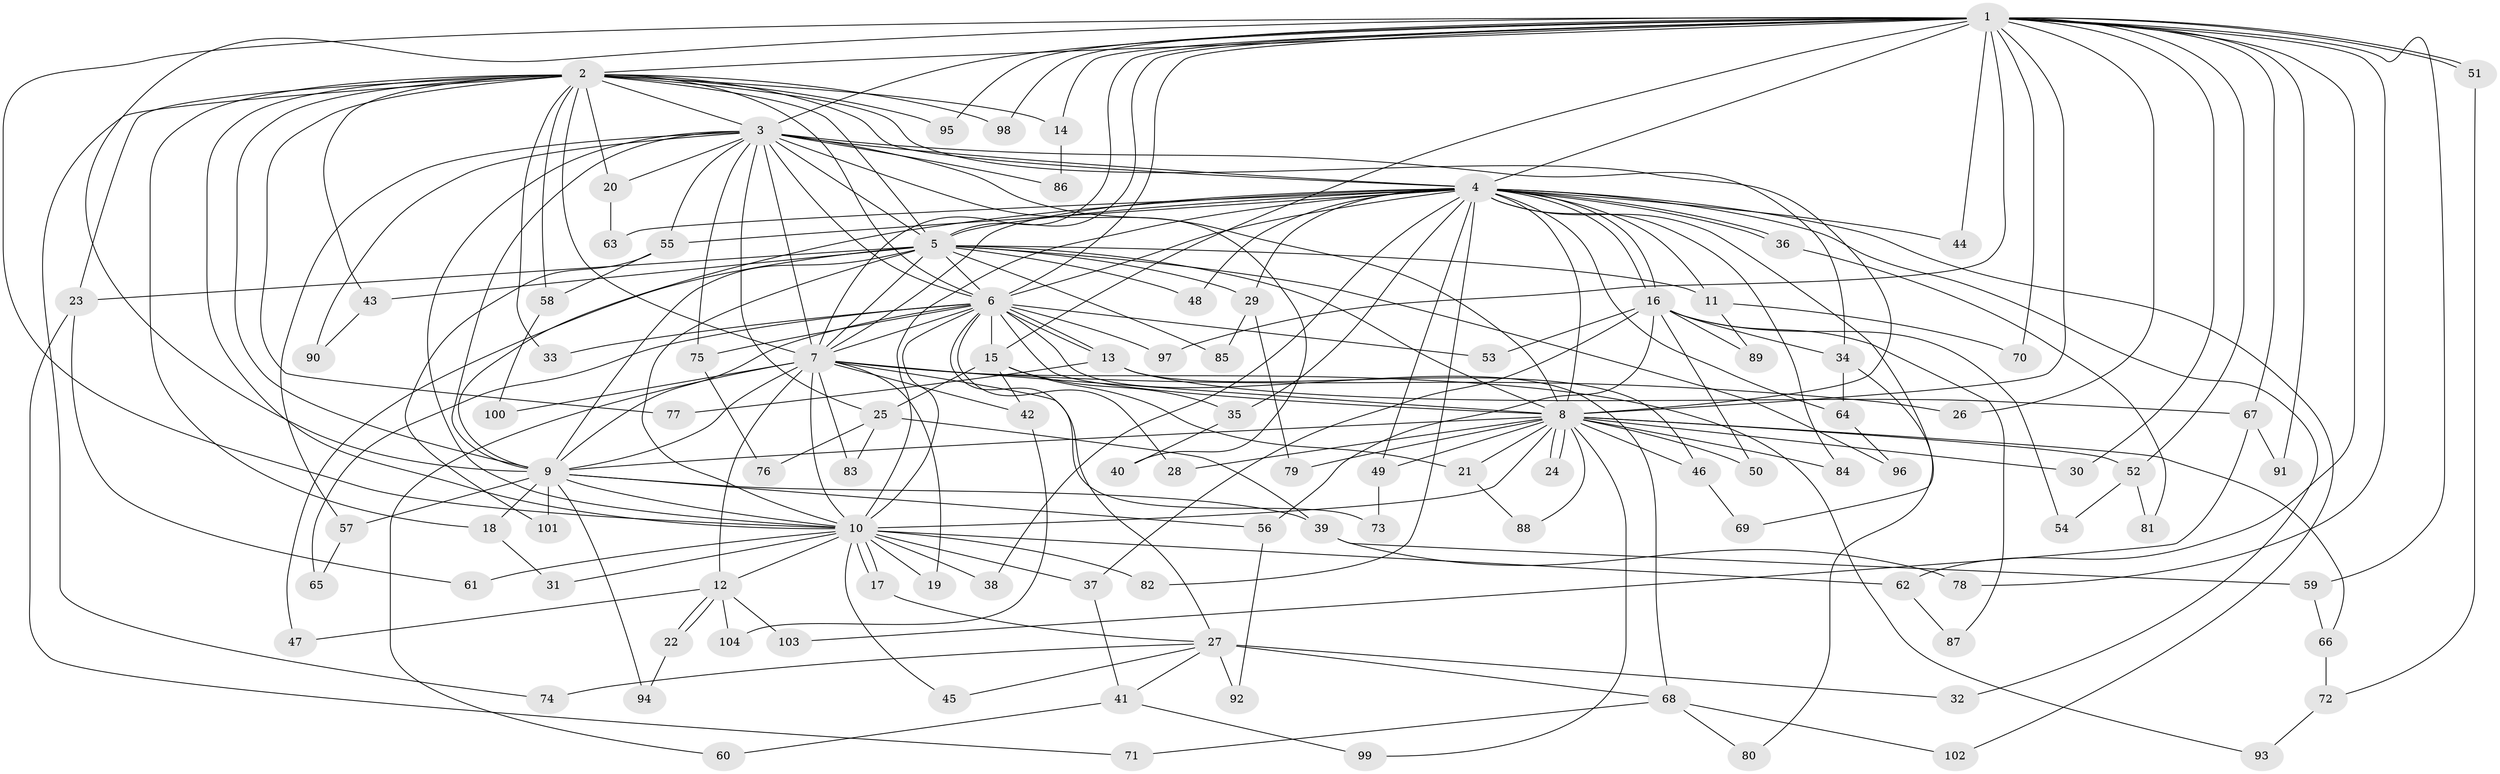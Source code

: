 // Generated by graph-tools (version 1.1) at 2025/01/03/09/25 03:01:16]
// undirected, 104 vertices, 233 edges
graph export_dot {
graph [start="1"]
  node [color=gray90,style=filled];
  1;
  2;
  3;
  4;
  5;
  6;
  7;
  8;
  9;
  10;
  11;
  12;
  13;
  14;
  15;
  16;
  17;
  18;
  19;
  20;
  21;
  22;
  23;
  24;
  25;
  26;
  27;
  28;
  29;
  30;
  31;
  32;
  33;
  34;
  35;
  36;
  37;
  38;
  39;
  40;
  41;
  42;
  43;
  44;
  45;
  46;
  47;
  48;
  49;
  50;
  51;
  52;
  53;
  54;
  55;
  56;
  57;
  58;
  59;
  60;
  61;
  62;
  63;
  64;
  65;
  66;
  67;
  68;
  69;
  70;
  71;
  72;
  73;
  74;
  75;
  76;
  77;
  78;
  79;
  80;
  81;
  82;
  83;
  84;
  85;
  86;
  87;
  88;
  89;
  90;
  91;
  92;
  93;
  94;
  95;
  96;
  97;
  98;
  99;
  100;
  101;
  102;
  103;
  104;
  1 -- 2;
  1 -- 3;
  1 -- 4;
  1 -- 5;
  1 -- 6;
  1 -- 7;
  1 -- 8;
  1 -- 9;
  1 -- 10;
  1 -- 14;
  1 -- 15;
  1 -- 26;
  1 -- 30;
  1 -- 44;
  1 -- 51;
  1 -- 51;
  1 -- 52;
  1 -- 59;
  1 -- 62;
  1 -- 67;
  1 -- 70;
  1 -- 78;
  1 -- 91;
  1 -- 95;
  1 -- 97;
  1 -- 98;
  2 -- 3;
  2 -- 4;
  2 -- 5;
  2 -- 6;
  2 -- 7;
  2 -- 8;
  2 -- 9;
  2 -- 10;
  2 -- 14;
  2 -- 18;
  2 -- 20;
  2 -- 23;
  2 -- 33;
  2 -- 43;
  2 -- 58;
  2 -- 74;
  2 -- 77;
  2 -- 95;
  2 -- 98;
  3 -- 4;
  3 -- 5;
  3 -- 6;
  3 -- 7;
  3 -- 8;
  3 -- 9;
  3 -- 10;
  3 -- 20;
  3 -- 25;
  3 -- 34;
  3 -- 40;
  3 -- 55;
  3 -- 57;
  3 -- 75;
  3 -- 86;
  3 -- 90;
  4 -- 5;
  4 -- 6;
  4 -- 7;
  4 -- 8;
  4 -- 9;
  4 -- 10;
  4 -- 11;
  4 -- 16;
  4 -- 16;
  4 -- 29;
  4 -- 32;
  4 -- 35;
  4 -- 36;
  4 -- 36;
  4 -- 38;
  4 -- 44;
  4 -- 48;
  4 -- 49;
  4 -- 55;
  4 -- 63;
  4 -- 64;
  4 -- 69;
  4 -- 82;
  4 -- 84;
  4 -- 102;
  5 -- 6;
  5 -- 7;
  5 -- 8;
  5 -- 9;
  5 -- 10;
  5 -- 11;
  5 -- 23;
  5 -- 29;
  5 -- 43;
  5 -- 47;
  5 -- 48;
  5 -- 85;
  5 -- 96;
  6 -- 7;
  6 -- 8;
  6 -- 9;
  6 -- 10;
  6 -- 13;
  6 -- 13;
  6 -- 15;
  6 -- 27;
  6 -- 28;
  6 -- 33;
  6 -- 53;
  6 -- 65;
  6 -- 68;
  6 -- 75;
  6 -- 97;
  7 -- 8;
  7 -- 9;
  7 -- 10;
  7 -- 12;
  7 -- 19;
  7 -- 26;
  7 -- 42;
  7 -- 60;
  7 -- 73;
  7 -- 83;
  7 -- 93;
  7 -- 100;
  8 -- 9;
  8 -- 10;
  8 -- 21;
  8 -- 24;
  8 -- 24;
  8 -- 28;
  8 -- 30;
  8 -- 46;
  8 -- 49;
  8 -- 50;
  8 -- 52;
  8 -- 66;
  8 -- 79;
  8 -- 84;
  8 -- 88;
  8 -- 99;
  9 -- 10;
  9 -- 18;
  9 -- 39;
  9 -- 56;
  9 -- 57;
  9 -- 94;
  9 -- 101;
  10 -- 12;
  10 -- 17;
  10 -- 17;
  10 -- 19;
  10 -- 31;
  10 -- 37;
  10 -- 38;
  10 -- 45;
  10 -- 61;
  10 -- 62;
  10 -- 82;
  11 -- 70;
  11 -- 89;
  12 -- 22;
  12 -- 22;
  12 -- 47;
  12 -- 103;
  12 -- 104;
  13 -- 46;
  13 -- 67;
  13 -- 77;
  14 -- 86;
  15 -- 21;
  15 -- 25;
  15 -- 35;
  15 -- 42;
  16 -- 34;
  16 -- 37;
  16 -- 50;
  16 -- 53;
  16 -- 54;
  16 -- 56;
  16 -- 87;
  16 -- 89;
  17 -- 27;
  18 -- 31;
  20 -- 63;
  21 -- 88;
  22 -- 94;
  23 -- 61;
  23 -- 71;
  25 -- 39;
  25 -- 76;
  25 -- 83;
  27 -- 32;
  27 -- 41;
  27 -- 45;
  27 -- 68;
  27 -- 74;
  27 -- 92;
  29 -- 79;
  29 -- 85;
  34 -- 64;
  34 -- 80;
  35 -- 40;
  36 -- 81;
  37 -- 41;
  39 -- 59;
  39 -- 78;
  41 -- 60;
  41 -- 99;
  42 -- 104;
  43 -- 90;
  46 -- 69;
  49 -- 73;
  51 -- 72;
  52 -- 54;
  52 -- 81;
  55 -- 58;
  55 -- 101;
  56 -- 92;
  57 -- 65;
  58 -- 100;
  59 -- 66;
  62 -- 87;
  64 -- 96;
  66 -- 72;
  67 -- 91;
  67 -- 103;
  68 -- 71;
  68 -- 80;
  68 -- 102;
  72 -- 93;
  75 -- 76;
}
